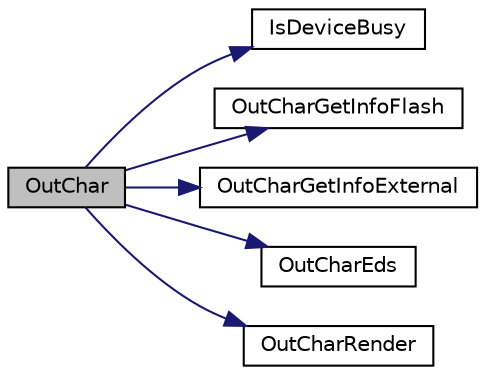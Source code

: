 digraph "OutChar"
{
  edge [fontname="Helvetica",fontsize="10",labelfontname="Helvetica",labelfontsize="10"];
  node [fontname="Helvetica",fontsize="10",shape=record];
  rankdir="LR";
  Node1 [label="OutChar",height=0.2,width=0.4,color="black", fillcolor="grey75", style="filled", fontcolor="black"];
  Node1 -> Node2 [color="midnightblue",fontsize="10",style="solid"];
  Node2 [label="IsDeviceBusy",height=0.2,width=0.4,color="black", fillcolor="white", style="filled",URL="$mchp_gfx_drv_8c.html#a0ff44afc8539dc2bfe7acc1fce987b5a"];
  Node1 -> Node3 [color="midnightblue",fontsize="10",style="solid"];
  Node3 [label="OutCharGetInfoFlash",height=0.2,width=0.4,color="black", fillcolor="white", style="filled",URL="$_primitive_8h.html#ac1b01bb17399629db216f4f8807e50f0"];
  Node1 -> Node4 [color="midnightblue",fontsize="10",style="solid"];
  Node4 [label="OutCharGetInfoExternal",height=0.2,width=0.4,color="black", fillcolor="white", style="filled",URL="$_primitive_8h.html#a4938db1aa7d4d19e44522eaeb3c427cc"];
  Node1 -> Node5 [color="midnightblue",fontsize="10",style="solid"];
  Node5 [label="OutCharEds",height=0.2,width=0.4,color="black", fillcolor="white", style="filled",URL="$mchp_gfx_drv_8c.html#a7a01dec3b6f2add7c3f53a132f642773"];
  Node1 -> Node6 [color="midnightblue",fontsize="10",style="solid"];
  Node6 [label="OutCharRender",height=0.2,width=0.4,color="black", fillcolor="white", style="filled",URL="$_primitive_8h.html#aed6209effa7d9911985f763f6f86e021"];
}
